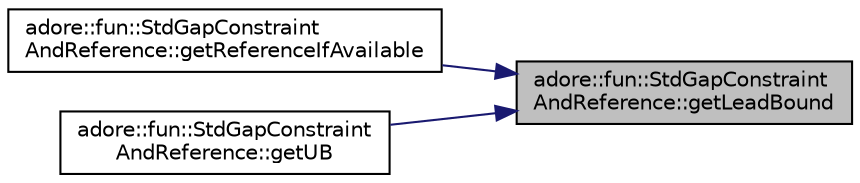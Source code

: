 digraph "adore::fun::StdGapConstraintAndReference::getLeadBound"
{
 // LATEX_PDF_SIZE
  edge [fontname="Helvetica",fontsize="10",labelfontname="Helvetica",labelfontsize="10"];
  node [fontname="Helvetica",fontsize="10",shape=record];
  rankdir="RL";
  Node1 [label="adore::fun::StdGapConstraint\lAndReference::getLeadBound",height=0.2,width=0.4,color="black", fillcolor="grey75", style="filled", fontcolor="black",tooltip=" "];
  Node1 -> Node2 [dir="back",color="midnightblue",fontsize="10",style="solid",fontname="Helvetica"];
  Node2 [label="adore::fun::StdGapConstraint\lAndReference::getReferenceIfAvailable",height=0.2,width=0.4,color="black", fillcolor="white", style="filled",URL="$classadore_1_1fun_1_1StdGapConstraintAndReference.html#a8451fac1bd6a001fb219340a3d3f8200",tooltip="getReferenceIfAvailable returns true if the reference for the dimension and derivative is available a..."];
  Node1 -> Node3 [dir="back",color="midnightblue",fontsize="10",style="solid",fontname="Helvetica"];
  Node3 [label="adore::fun::StdGapConstraint\lAndReference::getUB",height=0.2,width=0.4,color="black", fillcolor="white", style="filled",URL="$classadore_1_1fun_1_1StdGapConstraintAndReference.html#a1a7fbeb881ac51fb0037439fb16ee44b",tooltip="getUB returns the upper bound for the offset's der's derivative in dimension dim"];
}
